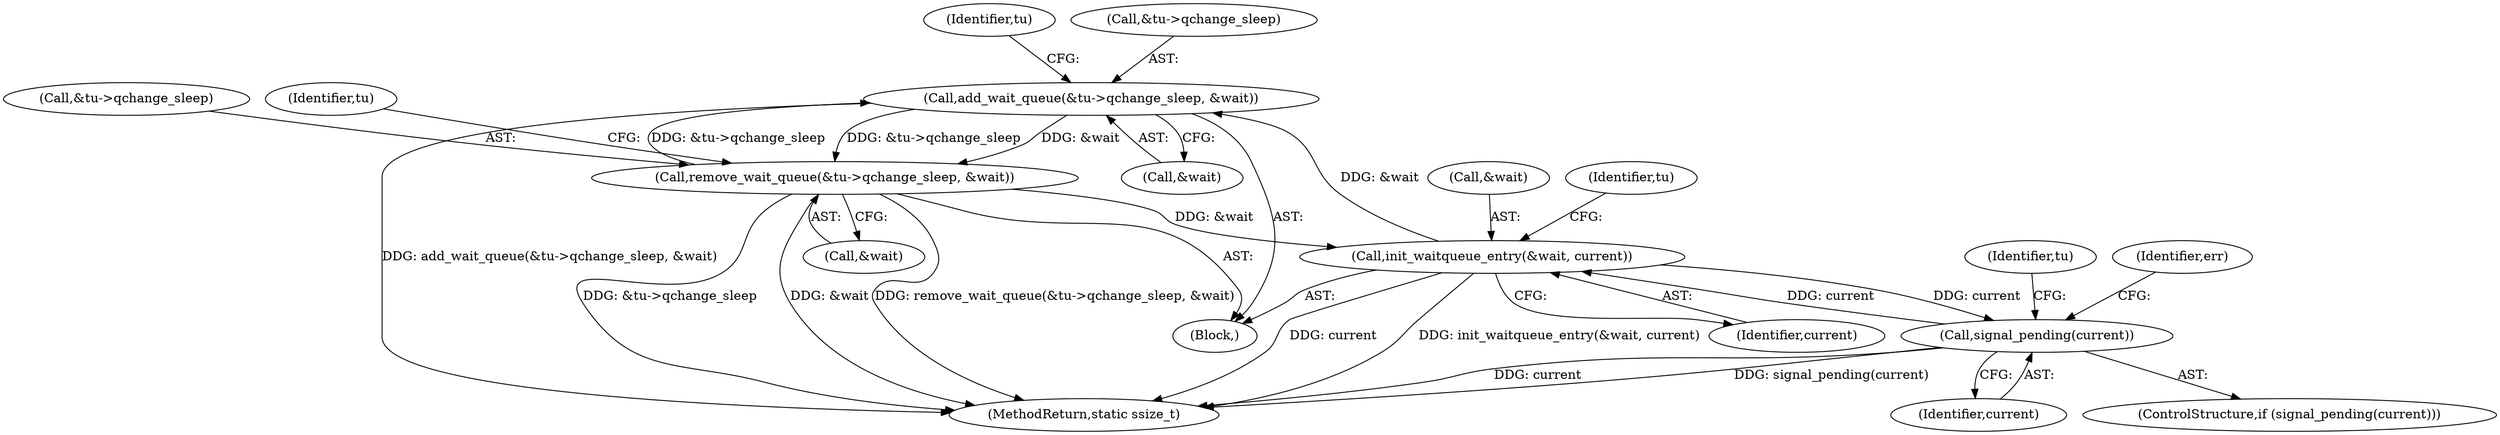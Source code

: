 digraph "0_linux_d11662f4f798b50d8c8743f433842c3e40fe3378@pointer" {
"1000182" [label="(Call,add_wait_queue(&tu->qchange_sleep, &wait))"];
"1000210" [label="(Call,remove_wait_queue(&tu->qchange_sleep, &wait))"];
"1000182" [label="(Call,add_wait_queue(&tu->qchange_sleep, &wait))"];
"1000178" [label="(Call,init_waitqueue_entry(&wait, current))"];
"1000228" [label="(Call,signal_pending(current))"];
"1000329" [label="(MethodReturn,static ssize_t)"];
"1000187" [label="(Call,&wait)"];
"1000211" [label="(Call,&tu->qchange_sleep)"];
"1000219" [label="(Identifier,tu)"];
"1000192" [label="(Identifier,tu)"];
"1000156" [label="(Block,)"];
"1000215" [label="(Call,&wait)"];
"1000179" [label="(Call,&wait)"];
"1000178" [label="(Call,init_waitqueue_entry(&wait, current))"];
"1000185" [label="(Identifier,tu)"];
"1000181" [label="(Identifier,current)"];
"1000227" [label="(ControlStructure,if (signal_pending(current)))"];
"1000229" [label="(Identifier,current)"];
"1000154" [label="(Identifier,tu)"];
"1000228" [label="(Call,signal_pending(current))"];
"1000232" [label="(Identifier,err)"];
"1000183" [label="(Call,&tu->qchange_sleep)"];
"1000210" [label="(Call,remove_wait_queue(&tu->qchange_sleep, &wait))"];
"1000182" [label="(Call,add_wait_queue(&tu->qchange_sleep, &wait))"];
"1000182" -> "1000156"  [label="AST: "];
"1000182" -> "1000187"  [label="CFG: "];
"1000183" -> "1000182"  [label="AST: "];
"1000187" -> "1000182"  [label="AST: "];
"1000192" -> "1000182"  [label="CFG: "];
"1000182" -> "1000329"  [label="DDG: add_wait_queue(&tu->qchange_sleep, &wait)"];
"1000210" -> "1000182"  [label="DDG: &tu->qchange_sleep"];
"1000178" -> "1000182"  [label="DDG: &wait"];
"1000182" -> "1000210"  [label="DDG: &tu->qchange_sleep"];
"1000182" -> "1000210"  [label="DDG: &wait"];
"1000210" -> "1000156"  [label="AST: "];
"1000210" -> "1000215"  [label="CFG: "];
"1000211" -> "1000210"  [label="AST: "];
"1000215" -> "1000210"  [label="AST: "];
"1000219" -> "1000210"  [label="CFG: "];
"1000210" -> "1000329"  [label="DDG: remove_wait_queue(&tu->qchange_sleep, &wait)"];
"1000210" -> "1000329"  [label="DDG: &tu->qchange_sleep"];
"1000210" -> "1000329"  [label="DDG: &wait"];
"1000210" -> "1000178"  [label="DDG: &wait"];
"1000178" -> "1000156"  [label="AST: "];
"1000178" -> "1000181"  [label="CFG: "];
"1000179" -> "1000178"  [label="AST: "];
"1000181" -> "1000178"  [label="AST: "];
"1000185" -> "1000178"  [label="CFG: "];
"1000178" -> "1000329"  [label="DDG: init_waitqueue_entry(&wait, current)"];
"1000178" -> "1000329"  [label="DDG: current"];
"1000228" -> "1000178"  [label="DDG: current"];
"1000178" -> "1000228"  [label="DDG: current"];
"1000228" -> "1000227"  [label="AST: "];
"1000228" -> "1000229"  [label="CFG: "];
"1000229" -> "1000228"  [label="AST: "];
"1000154" -> "1000228"  [label="CFG: "];
"1000232" -> "1000228"  [label="CFG: "];
"1000228" -> "1000329"  [label="DDG: signal_pending(current)"];
"1000228" -> "1000329"  [label="DDG: current"];
}
